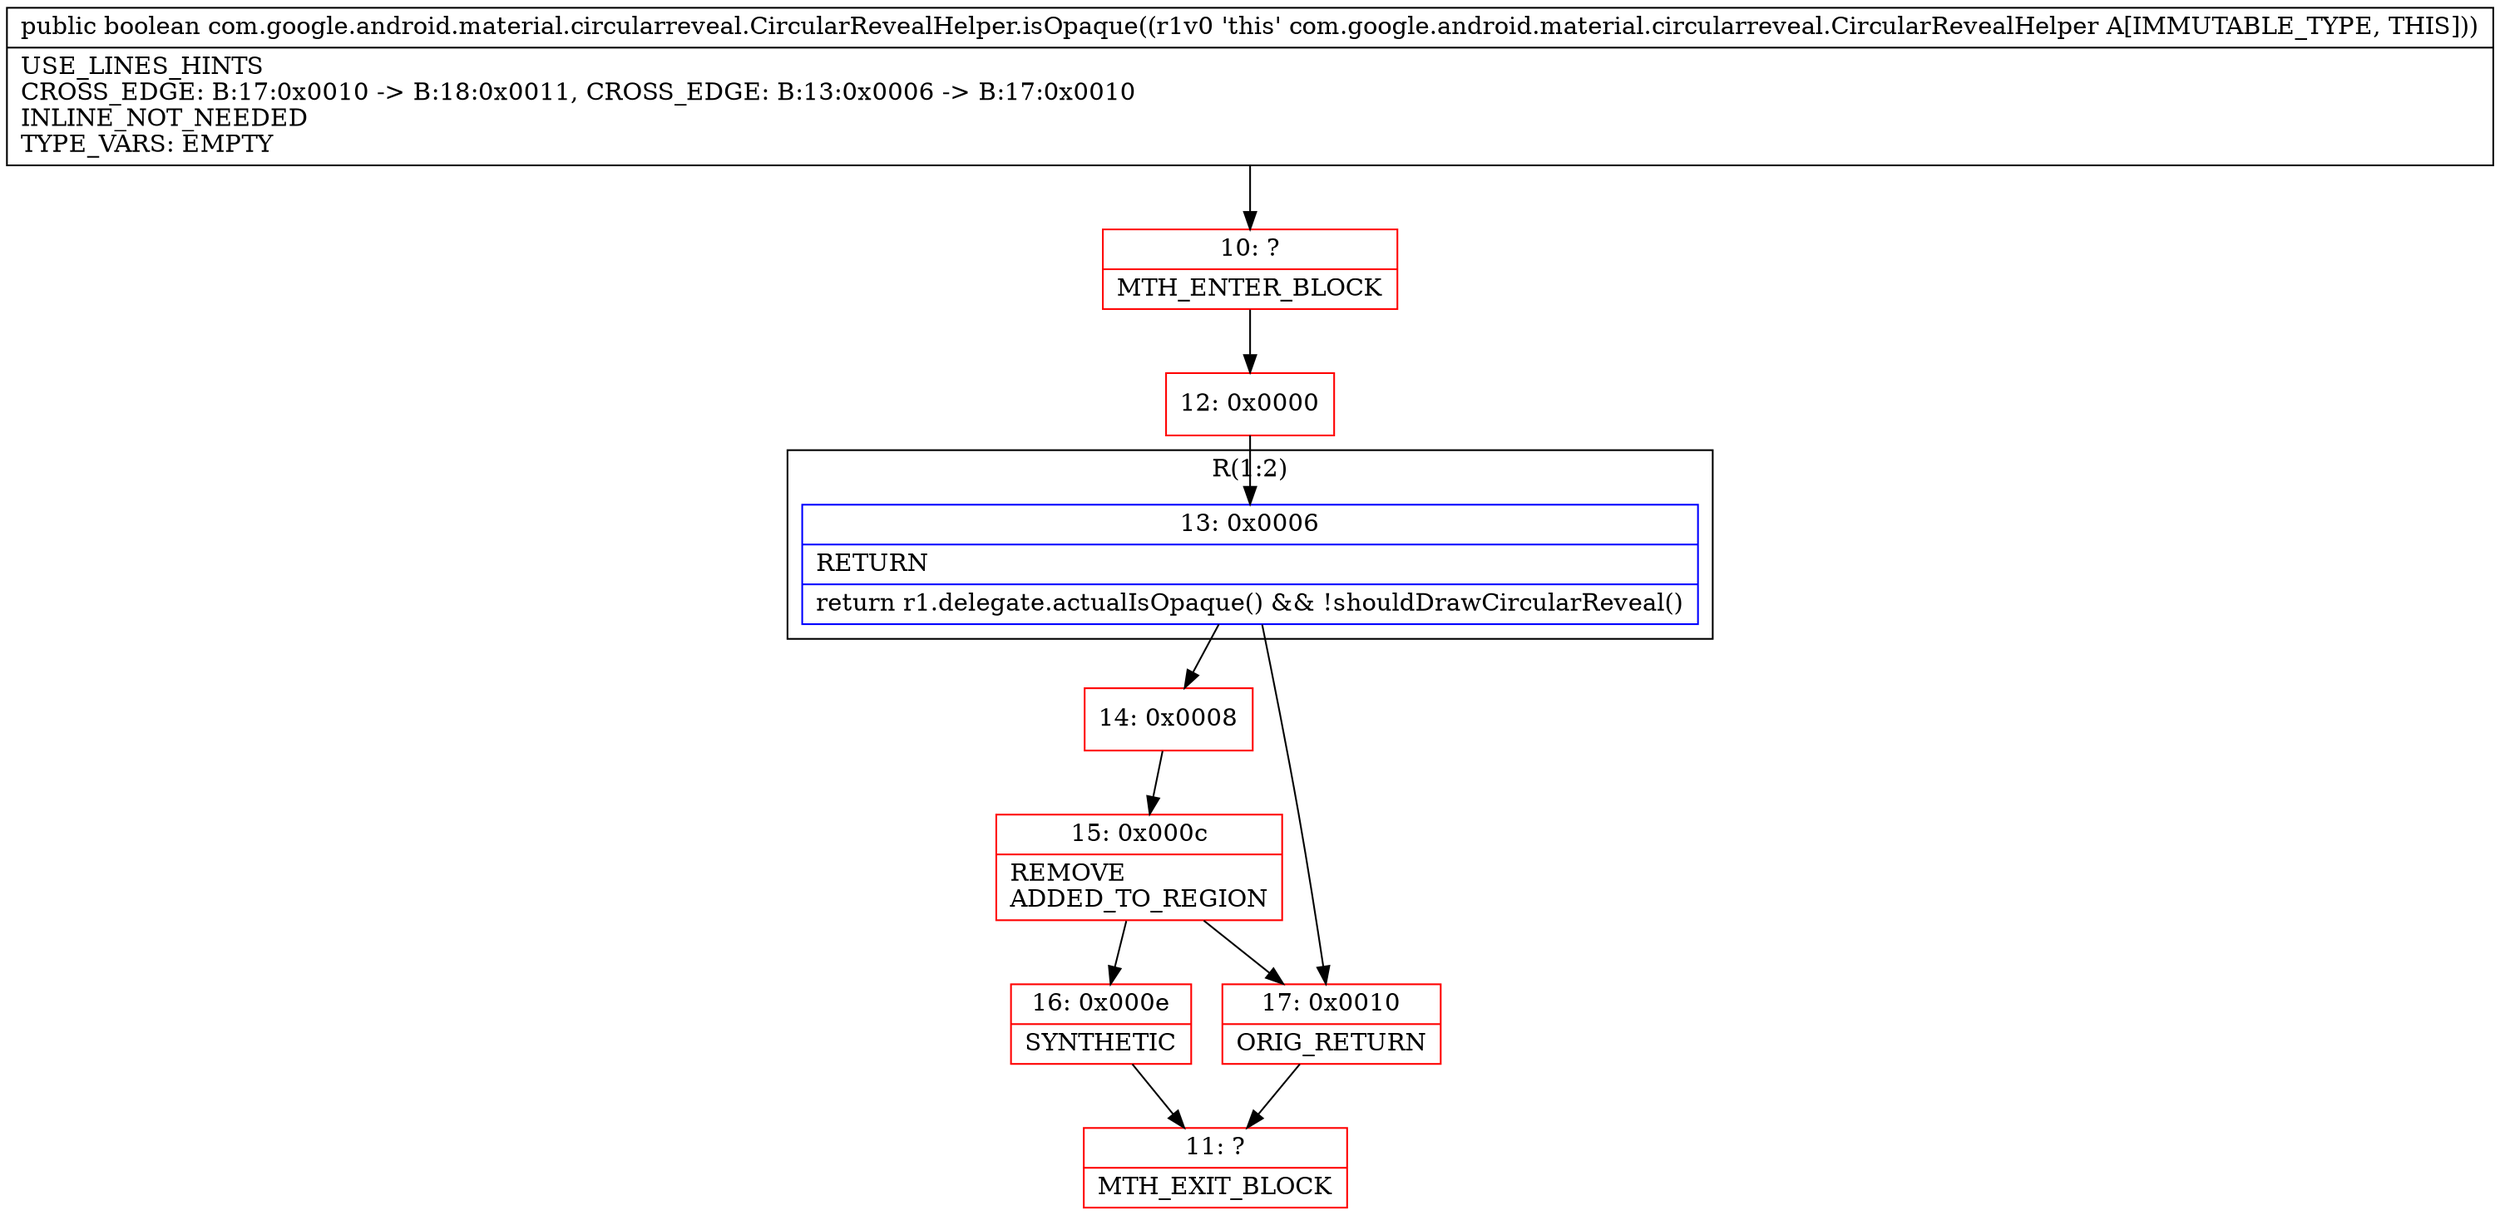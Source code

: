 digraph "CFG forcom.google.android.material.circularreveal.CircularRevealHelper.isOpaque()Z" {
subgraph cluster_Region_835815075 {
label = "R(1:2)";
node [shape=record,color=blue];
Node_13 [shape=record,label="{13\:\ 0x0006|RETURN\l|return r1.delegate.actualIsOpaque() && !shouldDrawCircularReveal()\l}"];
}
Node_10 [shape=record,color=red,label="{10\:\ ?|MTH_ENTER_BLOCK\l}"];
Node_12 [shape=record,color=red,label="{12\:\ 0x0000}"];
Node_14 [shape=record,color=red,label="{14\:\ 0x0008}"];
Node_15 [shape=record,color=red,label="{15\:\ 0x000c|REMOVE\lADDED_TO_REGION\l}"];
Node_16 [shape=record,color=red,label="{16\:\ 0x000e|SYNTHETIC\l}"];
Node_11 [shape=record,color=red,label="{11\:\ ?|MTH_EXIT_BLOCK\l}"];
Node_17 [shape=record,color=red,label="{17\:\ 0x0010|ORIG_RETURN\l}"];
MethodNode[shape=record,label="{public boolean com.google.android.material.circularreveal.CircularRevealHelper.isOpaque((r1v0 'this' com.google.android.material.circularreveal.CircularRevealHelper A[IMMUTABLE_TYPE, THIS]))  | USE_LINES_HINTS\lCROSS_EDGE: B:17:0x0010 \-\> B:18:0x0011, CROSS_EDGE: B:13:0x0006 \-\> B:17:0x0010\lINLINE_NOT_NEEDED\lTYPE_VARS: EMPTY\l}"];
MethodNode -> Node_10;Node_13 -> Node_14;
Node_13 -> Node_17;
Node_10 -> Node_12;
Node_12 -> Node_13;
Node_14 -> Node_15;
Node_15 -> Node_16;
Node_15 -> Node_17;
Node_16 -> Node_11;
Node_17 -> Node_11;
}

